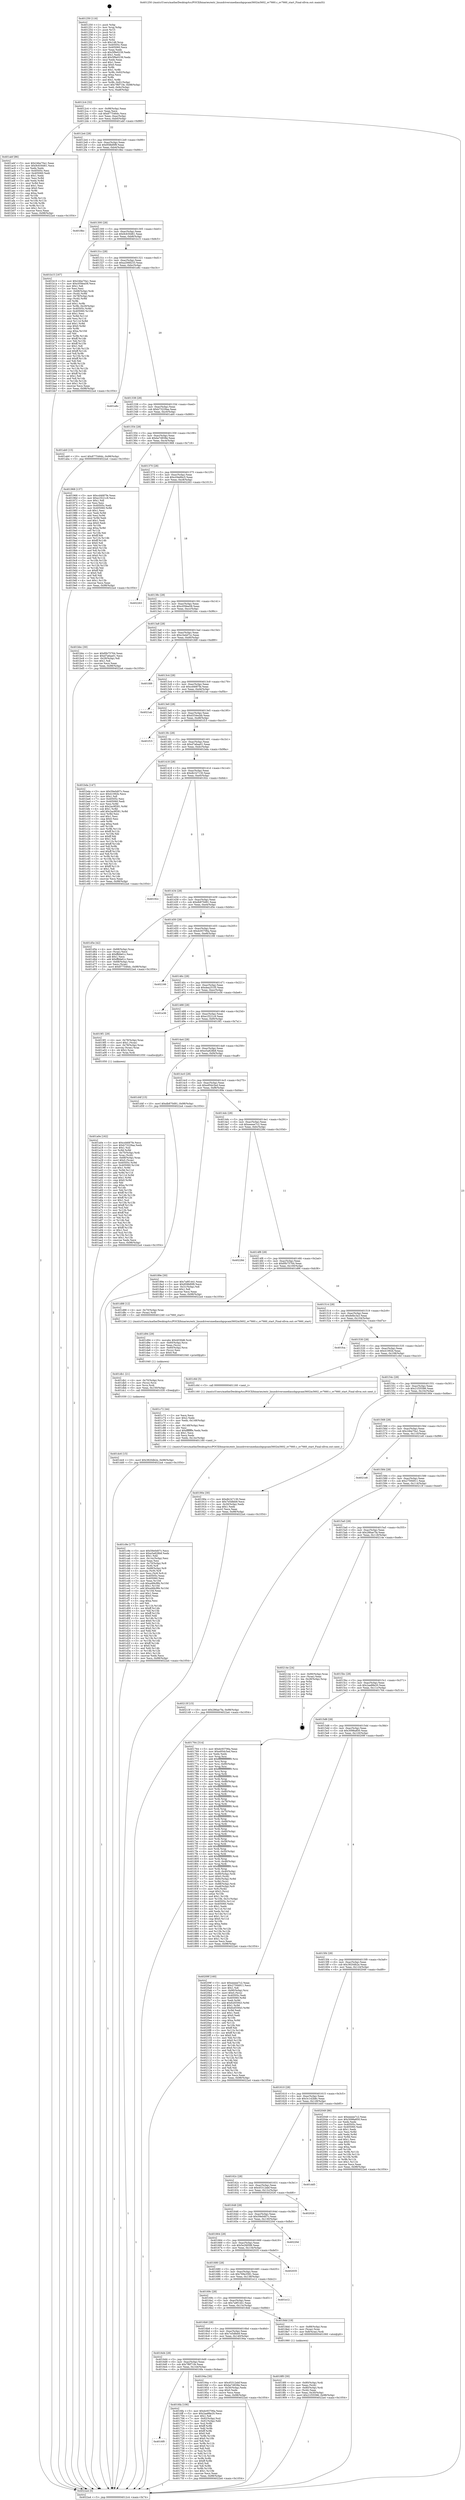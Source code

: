 digraph "0x401250" {
  label = "0x401250 (/mnt/c/Users/mathe/Desktop/tcc/POCII/binaries/extr_linuxdriversmediausbgspcam5602m5602_ov7660.c_ov7660_start_Final-ollvm.out::main(0))"
  labelloc = "t"
  node[shape=record]

  Entry [label="",width=0.3,height=0.3,shape=circle,fillcolor=black,style=filled]
  "0x4012c4" [label="{
     0x4012c4 [32]\l
     | [instrs]\l
     &nbsp;&nbsp;0x4012c4 \<+6\>: mov -0x98(%rbp),%eax\l
     &nbsp;&nbsp;0x4012ca \<+2\>: mov %eax,%ecx\l
     &nbsp;&nbsp;0x4012cc \<+6\>: sub $0x877546dc,%ecx\l
     &nbsp;&nbsp;0x4012d2 \<+6\>: mov %eax,-0xac(%rbp)\l
     &nbsp;&nbsp;0x4012d8 \<+6\>: mov %ecx,-0xb0(%rbp)\l
     &nbsp;&nbsp;0x4012de \<+6\>: je 0000000000401abf \<main+0x86f\>\l
  }"]
  "0x401abf" [label="{
     0x401abf [86]\l
     | [instrs]\l
     &nbsp;&nbsp;0x401abf \<+5\>: mov $0x24be70a1,%eax\l
     &nbsp;&nbsp;0x401ac4 \<+5\>: mov $0x9c630d61,%ecx\l
     &nbsp;&nbsp;0x401ac9 \<+2\>: xor %edx,%edx\l
     &nbsp;&nbsp;0x401acb \<+7\>: mov 0x40505c,%esi\l
     &nbsp;&nbsp;0x401ad2 \<+7\>: mov 0x405060,%edi\l
     &nbsp;&nbsp;0x401ad9 \<+3\>: sub $0x1,%edx\l
     &nbsp;&nbsp;0x401adc \<+3\>: mov %esi,%r8d\l
     &nbsp;&nbsp;0x401adf \<+3\>: add %edx,%r8d\l
     &nbsp;&nbsp;0x401ae2 \<+4\>: imul %r8d,%esi\l
     &nbsp;&nbsp;0x401ae6 \<+3\>: and $0x1,%esi\l
     &nbsp;&nbsp;0x401ae9 \<+3\>: cmp $0x0,%esi\l
     &nbsp;&nbsp;0x401aec \<+4\>: sete %r9b\l
     &nbsp;&nbsp;0x401af0 \<+3\>: cmp $0xa,%edi\l
     &nbsp;&nbsp;0x401af3 \<+4\>: setl %r10b\l
     &nbsp;&nbsp;0x401af7 \<+3\>: mov %r9b,%r11b\l
     &nbsp;&nbsp;0x401afa \<+3\>: and %r10b,%r11b\l
     &nbsp;&nbsp;0x401afd \<+3\>: xor %r10b,%r9b\l
     &nbsp;&nbsp;0x401b00 \<+3\>: or %r9b,%r11b\l
     &nbsp;&nbsp;0x401b03 \<+4\>: test $0x1,%r11b\l
     &nbsp;&nbsp;0x401b07 \<+3\>: cmovne %ecx,%eax\l
     &nbsp;&nbsp;0x401b0a \<+6\>: mov %eax,-0x98(%rbp)\l
     &nbsp;&nbsp;0x401b10 \<+5\>: jmp 00000000004022a4 \<main+0x1054\>\l
  }"]
  "0x4012e4" [label="{
     0x4012e4 [28]\l
     | [instrs]\l
     &nbsp;&nbsp;0x4012e4 \<+5\>: jmp 00000000004012e9 \<main+0x99\>\l
     &nbsp;&nbsp;0x4012e9 \<+6\>: mov -0xac(%rbp),%eax\l
     &nbsp;&nbsp;0x4012ef \<+5\>: sub $0x958bf0f9,%eax\l
     &nbsp;&nbsp;0x4012f4 \<+6\>: mov %eax,-0xb4(%rbp)\l
     &nbsp;&nbsp;0x4012fa \<+6\>: je 00000000004018bc \<main+0x66c\>\l
  }"]
  Exit [label="",width=0.3,height=0.3,shape=circle,fillcolor=black,style=filled,peripheries=2]
  "0x4018bc" [label="{
     0x4018bc\l
  }", style=dashed]
  "0x401300" [label="{
     0x401300 [28]\l
     | [instrs]\l
     &nbsp;&nbsp;0x401300 \<+5\>: jmp 0000000000401305 \<main+0xb5\>\l
     &nbsp;&nbsp;0x401305 \<+6\>: mov -0xac(%rbp),%eax\l
     &nbsp;&nbsp;0x40130b \<+5\>: sub $0x9c630d61,%eax\l
     &nbsp;&nbsp;0x401310 \<+6\>: mov %eax,-0xb8(%rbp)\l
     &nbsp;&nbsp;0x401316 \<+6\>: je 0000000000401b15 \<main+0x8c5\>\l
  }"]
  "0x401dc6" [label="{
     0x401dc6 [15]\l
     | [instrs]\l
     &nbsp;&nbsp;0x401dc6 \<+10\>: movl $0x3820db2e,-0x98(%rbp)\l
     &nbsp;&nbsp;0x401dd0 \<+5\>: jmp 00000000004022a4 \<main+0x1054\>\l
  }"]
  "0x401b15" [label="{
     0x401b15 [167]\l
     | [instrs]\l
     &nbsp;&nbsp;0x401b15 \<+5\>: mov $0x24be70a1,%eax\l
     &nbsp;&nbsp;0x401b1a \<+5\>: mov $0xc058ea58,%ecx\l
     &nbsp;&nbsp;0x401b1f \<+2\>: mov $0x1,%dl\l
     &nbsp;&nbsp;0x401b21 \<+2\>: xor %esi,%esi\l
     &nbsp;&nbsp;0x401b23 \<+4\>: mov -0x68(%rbp),%rdi\l
     &nbsp;&nbsp;0x401b27 \<+3\>: mov (%rdi),%r8d\l
     &nbsp;&nbsp;0x401b2a \<+4\>: mov -0x78(%rbp),%rdi\l
     &nbsp;&nbsp;0x401b2e \<+3\>: cmp (%rdi),%r8d\l
     &nbsp;&nbsp;0x401b31 \<+4\>: setl %r9b\l
     &nbsp;&nbsp;0x401b35 \<+4\>: and $0x1,%r9b\l
     &nbsp;&nbsp;0x401b39 \<+4\>: mov %r9b,-0x29(%rbp)\l
     &nbsp;&nbsp;0x401b3d \<+8\>: mov 0x40505c,%r8d\l
     &nbsp;&nbsp;0x401b45 \<+8\>: mov 0x405060,%r10d\l
     &nbsp;&nbsp;0x401b4d \<+3\>: sub $0x1,%esi\l
     &nbsp;&nbsp;0x401b50 \<+3\>: mov %r8d,%r11d\l
     &nbsp;&nbsp;0x401b53 \<+3\>: add %esi,%r11d\l
     &nbsp;&nbsp;0x401b56 \<+4\>: imul %r11d,%r8d\l
     &nbsp;&nbsp;0x401b5a \<+4\>: and $0x1,%r8d\l
     &nbsp;&nbsp;0x401b5e \<+4\>: cmp $0x0,%r8d\l
     &nbsp;&nbsp;0x401b62 \<+4\>: sete %r9b\l
     &nbsp;&nbsp;0x401b66 \<+4\>: cmp $0xa,%r10d\l
     &nbsp;&nbsp;0x401b6a \<+3\>: setl %bl\l
     &nbsp;&nbsp;0x401b6d \<+3\>: mov %r9b,%r14b\l
     &nbsp;&nbsp;0x401b70 \<+4\>: xor $0xff,%r14b\l
     &nbsp;&nbsp;0x401b74 \<+3\>: mov %bl,%r15b\l
     &nbsp;&nbsp;0x401b77 \<+4\>: xor $0xff,%r15b\l
     &nbsp;&nbsp;0x401b7b \<+3\>: xor $0x1,%dl\l
     &nbsp;&nbsp;0x401b7e \<+3\>: mov %r14b,%r12b\l
     &nbsp;&nbsp;0x401b81 \<+4\>: and $0xff,%r12b\l
     &nbsp;&nbsp;0x401b85 \<+3\>: and %dl,%r9b\l
     &nbsp;&nbsp;0x401b88 \<+3\>: mov %r15b,%r13b\l
     &nbsp;&nbsp;0x401b8b \<+4\>: and $0xff,%r13b\l
     &nbsp;&nbsp;0x401b8f \<+2\>: and %dl,%bl\l
     &nbsp;&nbsp;0x401b91 \<+3\>: or %r9b,%r12b\l
     &nbsp;&nbsp;0x401b94 \<+3\>: or %bl,%r13b\l
     &nbsp;&nbsp;0x401b97 \<+3\>: xor %r13b,%r12b\l
     &nbsp;&nbsp;0x401b9a \<+3\>: or %r15b,%r14b\l
     &nbsp;&nbsp;0x401b9d \<+4\>: xor $0xff,%r14b\l
     &nbsp;&nbsp;0x401ba1 \<+3\>: or $0x1,%dl\l
     &nbsp;&nbsp;0x401ba4 \<+3\>: and %dl,%r14b\l
     &nbsp;&nbsp;0x401ba7 \<+3\>: or %r14b,%r12b\l
     &nbsp;&nbsp;0x401baa \<+4\>: test $0x1,%r12b\l
     &nbsp;&nbsp;0x401bae \<+3\>: cmovne %ecx,%eax\l
     &nbsp;&nbsp;0x401bb1 \<+6\>: mov %eax,-0x98(%rbp)\l
     &nbsp;&nbsp;0x401bb7 \<+5\>: jmp 00000000004022a4 \<main+0x1054\>\l
  }"]
  "0x40131c" [label="{
     0x40131c [28]\l
     | [instrs]\l
     &nbsp;&nbsp;0x40131c \<+5\>: jmp 0000000000401321 \<main+0xd1\>\l
     &nbsp;&nbsp;0x401321 \<+6\>: mov -0xac(%rbp),%eax\l
     &nbsp;&nbsp;0x401327 \<+5\>: sub $0xa2068233,%eax\l
     &nbsp;&nbsp;0x40132c \<+6\>: mov %eax,-0xbc(%rbp)\l
     &nbsp;&nbsp;0x401332 \<+6\>: je 0000000000401e8c \<main+0xc3c\>\l
  }"]
  "0x401db1" [label="{
     0x401db1 [21]\l
     | [instrs]\l
     &nbsp;&nbsp;0x401db1 \<+4\>: mov -0x70(%rbp),%rcx\l
     &nbsp;&nbsp;0x401db5 \<+3\>: mov (%rcx),%rcx\l
     &nbsp;&nbsp;0x401db8 \<+3\>: mov %rcx,%rdi\l
     &nbsp;&nbsp;0x401dbb \<+6\>: mov %eax,-0x150(%rbp)\l
     &nbsp;&nbsp;0x401dc1 \<+5\>: call 0000000000401030 \<free@plt\>\l
     | [calls]\l
     &nbsp;&nbsp;0x401030 \{1\} (unknown)\l
  }"]
  "0x401e8c" [label="{
     0x401e8c\l
  }", style=dashed]
  "0x401338" [label="{
     0x401338 [28]\l
     | [instrs]\l
     &nbsp;&nbsp;0x401338 \<+5\>: jmp 000000000040133d \<main+0xed\>\l
     &nbsp;&nbsp;0x40133d \<+6\>: mov -0xac(%rbp),%eax\l
     &nbsp;&nbsp;0x401343 \<+5\>: sub $0xb73229aa,%eax\l
     &nbsp;&nbsp;0x401348 \<+6\>: mov %eax,-0xc0(%rbp)\l
     &nbsp;&nbsp;0x40134e \<+6\>: je 0000000000401ab0 \<main+0x860\>\l
  }"]
  "0x401d94" [label="{
     0x401d94 [29]\l
     | [instrs]\l
     &nbsp;&nbsp;0x401d94 \<+10\>: movabs $0x4030d6,%rdi\l
     &nbsp;&nbsp;0x401d9e \<+4\>: mov -0x60(%rbp),%rcx\l
     &nbsp;&nbsp;0x401da2 \<+2\>: mov %eax,(%rcx)\l
     &nbsp;&nbsp;0x401da4 \<+4\>: mov -0x60(%rbp),%rcx\l
     &nbsp;&nbsp;0x401da8 \<+2\>: mov (%rcx),%esi\l
     &nbsp;&nbsp;0x401daa \<+2\>: mov $0x0,%al\l
     &nbsp;&nbsp;0x401dac \<+5\>: call 0000000000401040 \<printf@plt\>\l
     | [calls]\l
     &nbsp;&nbsp;0x401040 \{1\} (unknown)\l
  }"]
  "0x401ab0" [label="{
     0x401ab0 [15]\l
     | [instrs]\l
     &nbsp;&nbsp;0x401ab0 \<+10\>: movl $0x877546dc,-0x98(%rbp)\l
     &nbsp;&nbsp;0x401aba \<+5\>: jmp 00000000004022a4 \<main+0x1054\>\l
  }"]
  "0x401354" [label="{
     0x401354 [28]\l
     | [instrs]\l
     &nbsp;&nbsp;0x401354 \<+5\>: jmp 0000000000401359 \<main+0x109\>\l
     &nbsp;&nbsp;0x401359 \<+6\>: mov -0xac(%rbp),%eax\l
     &nbsp;&nbsp;0x40135f \<+5\>: sub $0xbe7d938e,%eax\l
     &nbsp;&nbsp;0x401364 \<+6\>: mov %eax,-0xc4(%rbp)\l
     &nbsp;&nbsp;0x40136a \<+6\>: je 0000000000401968 \<main+0x718\>\l
  }"]
  "0x401c9e" [label="{
     0x401c9e [177]\l
     | [instrs]\l
     &nbsp;&nbsp;0x401c9e \<+5\>: mov $0x59e0d07c,%ecx\l
     &nbsp;&nbsp;0x401ca3 \<+5\>: mov $0xe5a828b8,%edx\l
     &nbsp;&nbsp;0x401ca8 \<+3\>: mov $0x1,%dil\l
     &nbsp;&nbsp;0x401cab \<+6\>: mov -0x14c(%rbp),%esi\l
     &nbsp;&nbsp;0x401cb1 \<+3\>: imul %eax,%esi\l
     &nbsp;&nbsp;0x401cb4 \<+4\>: mov -0x70(%rbp),%r8\l
     &nbsp;&nbsp;0x401cb8 \<+3\>: mov (%r8),%r8\l
     &nbsp;&nbsp;0x401cbb \<+4\>: mov -0x68(%rbp),%r9\l
     &nbsp;&nbsp;0x401cbf \<+3\>: movslq (%r9),%r9\l
     &nbsp;&nbsp;0x401cc2 \<+4\>: mov %esi,(%r8,%r9,4)\l
     &nbsp;&nbsp;0x401cc6 \<+7\>: mov 0x40505c,%eax\l
     &nbsp;&nbsp;0x401ccd \<+7\>: mov 0x405060,%esi\l
     &nbsp;&nbsp;0x401cd4 \<+3\>: mov %eax,%r10d\l
     &nbsp;&nbsp;0x401cd7 \<+7\>: sub $0xa4fdcf6b,%r10d\l
     &nbsp;&nbsp;0x401cde \<+4\>: sub $0x1,%r10d\l
     &nbsp;&nbsp;0x401ce2 \<+7\>: add $0xa4fdcf6b,%r10d\l
     &nbsp;&nbsp;0x401ce9 \<+4\>: imul %r10d,%eax\l
     &nbsp;&nbsp;0x401ced \<+3\>: and $0x1,%eax\l
     &nbsp;&nbsp;0x401cf0 \<+3\>: cmp $0x0,%eax\l
     &nbsp;&nbsp;0x401cf3 \<+4\>: sete %r11b\l
     &nbsp;&nbsp;0x401cf7 \<+3\>: cmp $0xa,%esi\l
     &nbsp;&nbsp;0x401cfa \<+3\>: setl %bl\l
     &nbsp;&nbsp;0x401cfd \<+3\>: mov %r11b,%r14b\l
     &nbsp;&nbsp;0x401d00 \<+4\>: xor $0xff,%r14b\l
     &nbsp;&nbsp;0x401d04 \<+3\>: mov %bl,%r15b\l
     &nbsp;&nbsp;0x401d07 \<+4\>: xor $0xff,%r15b\l
     &nbsp;&nbsp;0x401d0b \<+4\>: xor $0x0,%dil\l
     &nbsp;&nbsp;0x401d0f \<+3\>: mov %r14b,%r12b\l
     &nbsp;&nbsp;0x401d12 \<+4\>: and $0x0,%r12b\l
     &nbsp;&nbsp;0x401d16 \<+3\>: and %dil,%r11b\l
     &nbsp;&nbsp;0x401d19 \<+3\>: mov %r15b,%r13b\l
     &nbsp;&nbsp;0x401d1c \<+4\>: and $0x0,%r13b\l
     &nbsp;&nbsp;0x401d20 \<+3\>: and %dil,%bl\l
     &nbsp;&nbsp;0x401d23 \<+3\>: or %r11b,%r12b\l
     &nbsp;&nbsp;0x401d26 \<+3\>: or %bl,%r13b\l
     &nbsp;&nbsp;0x401d29 \<+3\>: xor %r13b,%r12b\l
     &nbsp;&nbsp;0x401d2c \<+3\>: or %r15b,%r14b\l
     &nbsp;&nbsp;0x401d2f \<+4\>: xor $0xff,%r14b\l
     &nbsp;&nbsp;0x401d33 \<+4\>: or $0x0,%dil\l
     &nbsp;&nbsp;0x401d37 \<+3\>: and %dil,%r14b\l
     &nbsp;&nbsp;0x401d3a \<+3\>: or %r14b,%r12b\l
     &nbsp;&nbsp;0x401d3d \<+4\>: test $0x1,%r12b\l
     &nbsp;&nbsp;0x401d41 \<+3\>: cmovne %edx,%ecx\l
     &nbsp;&nbsp;0x401d44 \<+6\>: mov %ecx,-0x98(%rbp)\l
     &nbsp;&nbsp;0x401d4a \<+5\>: jmp 00000000004022a4 \<main+0x1054\>\l
  }"]
  "0x401968" [label="{
     0x401968 [137]\l
     | [instrs]\l
     &nbsp;&nbsp;0x401968 \<+5\>: mov $0xcd4687fe,%eax\l
     &nbsp;&nbsp;0x40196d \<+5\>: mov $0xe1f221c9,%ecx\l
     &nbsp;&nbsp;0x401972 \<+2\>: mov $0x1,%dl\l
     &nbsp;&nbsp;0x401974 \<+2\>: xor %esi,%esi\l
     &nbsp;&nbsp;0x401976 \<+7\>: mov 0x40505c,%edi\l
     &nbsp;&nbsp;0x40197d \<+8\>: mov 0x405060,%r8d\l
     &nbsp;&nbsp;0x401985 \<+3\>: sub $0x1,%esi\l
     &nbsp;&nbsp;0x401988 \<+3\>: mov %edi,%r9d\l
     &nbsp;&nbsp;0x40198b \<+3\>: add %esi,%r9d\l
     &nbsp;&nbsp;0x40198e \<+4\>: imul %r9d,%edi\l
     &nbsp;&nbsp;0x401992 \<+3\>: and $0x1,%edi\l
     &nbsp;&nbsp;0x401995 \<+3\>: cmp $0x0,%edi\l
     &nbsp;&nbsp;0x401998 \<+4\>: sete %r10b\l
     &nbsp;&nbsp;0x40199c \<+4\>: cmp $0xa,%r8d\l
     &nbsp;&nbsp;0x4019a0 \<+4\>: setl %r11b\l
     &nbsp;&nbsp;0x4019a4 \<+3\>: mov %r10b,%bl\l
     &nbsp;&nbsp;0x4019a7 \<+3\>: xor $0xff,%bl\l
     &nbsp;&nbsp;0x4019aa \<+3\>: mov %r11b,%r14b\l
     &nbsp;&nbsp;0x4019ad \<+4\>: xor $0xff,%r14b\l
     &nbsp;&nbsp;0x4019b1 \<+3\>: xor $0x0,%dl\l
     &nbsp;&nbsp;0x4019b4 \<+3\>: mov %bl,%r15b\l
     &nbsp;&nbsp;0x4019b7 \<+4\>: and $0x0,%r15b\l
     &nbsp;&nbsp;0x4019bb \<+3\>: and %dl,%r10b\l
     &nbsp;&nbsp;0x4019be \<+3\>: mov %r14b,%r12b\l
     &nbsp;&nbsp;0x4019c1 \<+4\>: and $0x0,%r12b\l
     &nbsp;&nbsp;0x4019c5 \<+3\>: and %dl,%r11b\l
     &nbsp;&nbsp;0x4019c8 \<+3\>: or %r10b,%r15b\l
     &nbsp;&nbsp;0x4019cb \<+3\>: or %r11b,%r12b\l
     &nbsp;&nbsp;0x4019ce \<+3\>: xor %r12b,%r15b\l
     &nbsp;&nbsp;0x4019d1 \<+3\>: or %r14b,%bl\l
     &nbsp;&nbsp;0x4019d4 \<+3\>: xor $0xff,%bl\l
     &nbsp;&nbsp;0x4019d7 \<+3\>: or $0x0,%dl\l
     &nbsp;&nbsp;0x4019da \<+2\>: and %dl,%bl\l
     &nbsp;&nbsp;0x4019dc \<+3\>: or %bl,%r15b\l
     &nbsp;&nbsp;0x4019df \<+4\>: test $0x1,%r15b\l
     &nbsp;&nbsp;0x4019e3 \<+3\>: cmovne %ecx,%eax\l
     &nbsp;&nbsp;0x4019e6 \<+6\>: mov %eax,-0x98(%rbp)\l
     &nbsp;&nbsp;0x4019ec \<+5\>: jmp 00000000004022a4 \<main+0x1054\>\l
  }"]
  "0x401370" [label="{
     0x401370 [28]\l
     | [instrs]\l
     &nbsp;&nbsp;0x401370 \<+5\>: jmp 0000000000401375 \<main+0x125\>\l
     &nbsp;&nbsp;0x401375 \<+6\>: mov -0xac(%rbp),%eax\l
     &nbsp;&nbsp;0x40137b \<+5\>: sub $0xc04e6bc5,%eax\l
     &nbsp;&nbsp;0x401380 \<+6\>: mov %eax,-0xc8(%rbp)\l
     &nbsp;&nbsp;0x401386 \<+6\>: je 0000000000402263 \<main+0x1013\>\l
  }"]
  "0x401c72" [label="{
     0x401c72 [44]\l
     | [instrs]\l
     &nbsp;&nbsp;0x401c72 \<+2\>: xor %ecx,%ecx\l
     &nbsp;&nbsp;0x401c74 \<+5\>: mov $0x2,%edx\l
     &nbsp;&nbsp;0x401c79 \<+6\>: mov %edx,-0x148(%rbp)\l
     &nbsp;&nbsp;0x401c7f \<+1\>: cltd\l
     &nbsp;&nbsp;0x401c80 \<+6\>: mov -0x148(%rbp),%esi\l
     &nbsp;&nbsp;0x401c86 \<+2\>: idiv %esi\l
     &nbsp;&nbsp;0x401c88 \<+6\>: imul $0xfffffffe,%edx,%edx\l
     &nbsp;&nbsp;0x401c8e \<+3\>: sub $0x1,%ecx\l
     &nbsp;&nbsp;0x401c91 \<+2\>: sub %ecx,%edx\l
     &nbsp;&nbsp;0x401c93 \<+6\>: mov %edx,-0x14c(%rbp)\l
     &nbsp;&nbsp;0x401c99 \<+5\>: call 0000000000401160 \<next_i\>\l
     | [calls]\l
     &nbsp;&nbsp;0x401160 \{1\} (/mnt/c/Users/mathe/Desktop/tcc/POCII/binaries/extr_linuxdriversmediausbgspcam5602m5602_ov7660.c_ov7660_start_Final-ollvm.out::next_i)\l
  }"]
  "0x402263" [label="{
     0x402263\l
  }", style=dashed]
  "0x40138c" [label="{
     0x40138c [28]\l
     | [instrs]\l
     &nbsp;&nbsp;0x40138c \<+5\>: jmp 0000000000401391 \<main+0x141\>\l
     &nbsp;&nbsp;0x401391 \<+6\>: mov -0xac(%rbp),%eax\l
     &nbsp;&nbsp;0x401397 \<+5\>: sub $0xc058ea58,%eax\l
     &nbsp;&nbsp;0x40139c \<+6\>: mov %eax,-0xcc(%rbp)\l
     &nbsp;&nbsp;0x4013a2 \<+6\>: je 0000000000401bbc \<main+0x96c\>\l
  }"]
  "0x401a0e" [label="{
     0x401a0e [162]\l
     | [instrs]\l
     &nbsp;&nbsp;0x401a0e \<+5\>: mov $0xcd4687fe,%ecx\l
     &nbsp;&nbsp;0x401a13 \<+5\>: mov $0xb73229aa,%edx\l
     &nbsp;&nbsp;0x401a18 \<+3\>: mov $0x1,%sil\l
     &nbsp;&nbsp;0x401a1b \<+3\>: xor %r8d,%r8d\l
     &nbsp;&nbsp;0x401a1e \<+4\>: mov -0x70(%rbp),%rdi\l
     &nbsp;&nbsp;0x401a22 \<+3\>: mov %rax,(%rdi)\l
     &nbsp;&nbsp;0x401a25 \<+4\>: mov -0x68(%rbp),%rax\l
     &nbsp;&nbsp;0x401a29 \<+6\>: movl $0x0,(%rax)\l
     &nbsp;&nbsp;0x401a2f \<+8\>: mov 0x40505c,%r9d\l
     &nbsp;&nbsp;0x401a37 \<+8\>: mov 0x405060,%r10d\l
     &nbsp;&nbsp;0x401a3f \<+4\>: sub $0x1,%r8d\l
     &nbsp;&nbsp;0x401a43 \<+3\>: mov %r9d,%r11d\l
     &nbsp;&nbsp;0x401a46 \<+3\>: add %r8d,%r11d\l
     &nbsp;&nbsp;0x401a49 \<+4\>: imul %r11d,%r9d\l
     &nbsp;&nbsp;0x401a4d \<+4\>: and $0x1,%r9d\l
     &nbsp;&nbsp;0x401a51 \<+4\>: cmp $0x0,%r9d\l
     &nbsp;&nbsp;0x401a55 \<+3\>: sete %bl\l
     &nbsp;&nbsp;0x401a58 \<+4\>: cmp $0xa,%r10d\l
     &nbsp;&nbsp;0x401a5c \<+4\>: setl %r14b\l
     &nbsp;&nbsp;0x401a60 \<+3\>: mov %bl,%r15b\l
     &nbsp;&nbsp;0x401a63 \<+4\>: xor $0xff,%r15b\l
     &nbsp;&nbsp;0x401a67 \<+3\>: mov %r14b,%r12b\l
     &nbsp;&nbsp;0x401a6a \<+4\>: xor $0xff,%r12b\l
     &nbsp;&nbsp;0x401a6e \<+4\>: xor $0x1,%sil\l
     &nbsp;&nbsp;0x401a72 \<+3\>: mov %r15b,%r13b\l
     &nbsp;&nbsp;0x401a75 \<+4\>: and $0xff,%r13b\l
     &nbsp;&nbsp;0x401a79 \<+3\>: and %sil,%bl\l
     &nbsp;&nbsp;0x401a7c \<+3\>: mov %r12b,%al\l
     &nbsp;&nbsp;0x401a7f \<+2\>: and $0xff,%al\l
     &nbsp;&nbsp;0x401a81 \<+3\>: and %sil,%r14b\l
     &nbsp;&nbsp;0x401a84 \<+3\>: or %bl,%r13b\l
     &nbsp;&nbsp;0x401a87 \<+3\>: or %r14b,%al\l
     &nbsp;&nbsp;0x401a8a \<+3\>: xor %al,%r13b\l
     &nbsp;&nbsp;0x401a8d \<+3\>: or %r12b,%r15b\l
     &nbsp;&nbsp;0x401a90 \<+4\>: xor $0xff,%r15b\l
     &nbsp;&nbsp;0x401a94 \<+4\>: or $0x1,%sil\l
     &nbsp;&nbsp;0x401a98 \<+3\>: and %sil,%r15b\l
     &nbsp;&nbsp;0x401a9b \<+3\>: or %r15b,%r13b\l
     &nbsp;&nbsp;0x401a9e \<+4\>: test $0x1,%r13b\l
     &nbsp;&nbsp;0x401aa2 \<+3\>: cmovne %edx,%ecx\l
     &nbsp;&nbsp;0x401aa5 \<+6\>: mov %ecx,-0x98(%rbp)\l
     &nbsp;&nbsp;0x401aab \<+5\>: jmp 00000000004022a4 \<main+0x1054\>\l
  }"]
  "0x401bbc" [label="{
     0x401bbc [30]\l
     | [instrs]\l
     &nbsp;&nbsp;0x401bbc \<+5\>: mov $0xf0b75764,%eax\l
     &nbsp;&nbsp;0x401bc1 \<+5\>: mov $0xd7a6aa01,%ecx\l
     &nbsp;&nbsp;0x401bc6 \<+3\>: mov -0x29(%rbp),%dl\l
     &nbsp;&nbsp;0x401bc9 \<+3\>: test $0x1,%dl\l
     &nbsp;&nbsp;0x401bcc \<+3\>: cmovne %ecx,%eax\l
     &nbsp;&nbsp;0x401bcf \<+6\>: mov %eax,-0x98(%rbp)\l
     &nbsp;&nbsp;0x401bd5 \<+5\>: jmp 00000000004022a4 \<main+0x1054\>\l
  }"]
  "0x4013a8" [label="{
     0x4013a8 [28]\l
     | [instrs]\l
     &nbsp;&nbsp;0x4013a8 \<+5\>: jmp 00000000004013ad \<main+0x15d\>\l
     &nbsp;&nbsp;0x4013ad \<+6\>: mov -0xac(%rbp),%eax\l
     &nbsp;&nbsp;0x4013b3 \<+5\>: sub $0xc3a4d7cc,%eax\l
     &nbsp;&nbsp;0x4013b8 \<+6\>: mov %eax,-0xd0(%rbp)\l
     &nbsp;&nbsp;0x4013be \<+6\>: je 0000000000401fd9 \<main+0xd89\>\l
  }"]
  "0x4018f0" [label="{
     0x4018f0 [30]\l
     | [instrs]\l
     &nbsp;&nbsp;0x4018f0 \<+4\>: mov -0x80(%rbp),%rdi\l
     &nbsp;&nbsp;0x4018f4 \<+2\>: mov %eax,(%rdi)\l
     &nbsp;&nbsp;0x4018f6 \<+4\>: mov -0x80(%rbp),%rdi\l
     &nbsp;&nbsp;0x4018fa \<+2\>: mov (%rdi),%eax\l
     &nbsp;&nbsp;0x4018fc \<+3\>: mov %eax,-0x30(%rbp)\l
     &nbsp;&nbsp;0x4018ff \<+10\>: movl $0x21f35586,-0x98(%rbp)\l
     &nbsp;&nbsp;0x401909 \<+5\>: jmp 00000000004022a4 \<main+0x1054\>\l
  }"]
  "0x401fd9" [label="{
     0x401fd9\l
  }", style=dashed]
  "0x4013c4" [label="{
     0x4013c4 [28]\l
     | [instrs]\l
     &nbsp;&nbsp;0x4013c4 \<+5\>: jmp 00000000004013c9 \<main+0x179\>\l
     &nbsp;&nbsp;0x4013c9 \<+6\>: mov -0xac(%rbp),%eax\l
     &nbsp;&nbsp;0x4013cf \<+5\>: sub $0xcd4687fe,%eax\l
     &nbsp;&nbsp;0x4013d4 \<+6\>: mov %eax,-0xd4(%rbp)\l
     &nbsp;&nbsp;0x4013da \<+6\>: je 00000000004021ab \<main+0xf5b\>\l
  }"]
  "0x401250" [label="{
     0x401250 [116]\l
     | [instrs]\l
     &nbsp;&nbsp;0x401250 \<+1\>: push %rbp\l
     &nbsp;&nbsp;0x401251 \<+3\>: mov %rsp,%rbp\l
     &nbsp;&nbsp;0x401254 \<+2\>: push %r15\l
     &nbsp;&nbsp;0x401256 \<+2\>: push %r14\l
     &nbsp;&nbsp;0x401258 \<+2\>: push %r13\l
     &nbsp;&nbsp;0x40125a \<+2\>: push %r12\l
     &nbsp;&nbsp;0x40125c \<+1\>: push %rbx\l
     &nbsp;&nbsp;0x40125d \<+7\>: sub $0x148,%rsp\l
     &nbsp;&nbsp;0x401264 \<+7\>: mov 0x40505c,%eax\l
     &nbsp;&nbsp;0x40126b \<+7\>: mov 0x405060,%ecx\l
     &nbsp;&nbsp;0x401272 \<+2\>: mov %eax,%edx\l
     &nbsp;&nbsp;0x401274 \<+6\>: sub $0x5f9e0239,%edx\l
     &nbsp;&nbsp;0x40127a \<+3\>: sub $0x1,%edx\l
     &nbsp;&nbsp;0x40127d \<+6\>: add $0x5f9e0239,%edx\l
     &nbsp;&nbsp;0x401283 \<+3\>: imul %edx,%eax\l
     &nbsp;&nbsp;0x401286 \<+3\>: and $0x1,%eax\l
     &nbsp;&nbsp;0x401289 \<+3\>: cmp $0x0,%eax\l
     &nbsp;&nbsp;0x40128c \<+4\>: sete %r8b\l
     &nbsp;&nbsp;0x401290 \<+4\>: and $0x1,%r8b\l
     &nbsp;&nbsp;0x401294 \<+7\>: mov %r8b,-0x92(%rbp)\l
     &nbsp;&nbsp;0x40129b \<+3\>: cmp $0xa,%ecx\l
     &nbsp;&nbsp;0x40129e \<+4\>: setl %r8b\l
     &nbsp;&nbsp;0x4012a2 \<+4\>: and $0x1,%r8b\l
     &nbsp;&nbsp;0x4012a6 \<+7\>: mov %r8b,-0x91(%rbp)\l
     &nbsp;&nbsp;0x4012ad \<+10\>: movl $0x7f6f71fe,-0x98(%rbp)\l
     &nbsp;&nbsp;0x4012b7 \<+6\>: mov %edi,-0x9c(%rbp)\l
     &nbsp;&nbsp;0x4012bd \<+7\>: mov %rsi,-0xa8(%rbp)\l
  }"]
  "0x4021ab" [label="{
     0x4021ab\l
  }", style=dashed]
  "0x4013e0" [label="{
     0x4013e0 [28]\l
     | [instrs]\l
     &nbsp;&nbsp;0x4013e0 \<+5\>: jmp 00000000004013e5 \<main+0x195\>\l
     &nbsp;&nbsp;0x4013e5 \<+6\>: mov -0xac(%rbp),%eax\l
     &nbsp;&nbsp;0x4013eb \<+5\>: sub $0xd334ecbb,%eax\l
     &nbsp;&nbsp;0x4013f0 \<+6\>: mov %eax,-0xd8(%rbp)\l
     &nbsp;&nbsp;0x4013f6 \<+6\>: je 0000000000401f15 \<main+0xcc5\>\l
  }"]
  "0x4022a4" [label="{
     0x4022a4 [5]\l
     | [instrs]\l
     &nbsp;&nbsp;0x4022a4 \<+5\>: jmp 00000000004012c4 \<main+0x74\>\l
  }"]
  "0x401f15" [label="{
     0x401f15\l
  }", style=dashed]
  "0x4013fc" [label="{
     0x4013fc [28]\l
     | [instrs]\l
     &nbsp;&nbsp;0x4013fc \<+5\>: jmp 0000000000401401 \<main+0x1b1\>\l
     &nbsp;&nbsp;0x401401 \<+6\>: mov -0xac(%rbp),%eax\l
     &nbsp;&nbsp;0x401407 \<+5\>: sub $0xd7a6aa01,%eax\l
     &nbsp;&nbsp;0x40140c \<+6\>: mov %eax,-0xdc(%rbp)\l
     &nbsp;&nbsp;0x401412 \<+6\>: je 0000000000401bda \<main+0x98a\>\l
  }"]
  "0x4016f0" [label="{
     0x4016f0\l
  }", style=dashed]
  "0x401bda" [label="{
     0x401bda [147]\l
     | [instrs]\l
     &nbsp;&nbsp;0x401bda \<+5\>: mov $0x59e0d07c,%eax\l
     &nbsp;&nbsp;0x401bdf \<+5\>: mov $0x41092b,%ecx\l
     &nbsp;&nbsp;0x401be4 \<+2\>: mov $0x1,%dl\l
     &nbsp;&nbsp;0x401be6 \<+7\>: mov 0x40505c,%esi\l
     &nbsp;&nbsp;0x401bed \<+7\>: mov 0x405060,%edi\l
     &nbsp;&nbsp;0x401bf4 \<+3\>: mov %esi,%r8d\l
     &nbsp;&nbsp;0x401bf7 \<+7\>: sub $0x2ac9f281,%r8d\l
     &nbsp;&nbsp;0x401bfe \<+4\>: sub $0x1,%r8d\l
     &nbsp;&nbsp;0x401c02 \<+7\>: add $0x2ac9f281,%r8d\l
     &nbsp;&nbsp;0x401c09 \<+4\>: imul %r8d,%esi\l
     &nbsp;&nbsp;0x401c0d \<+3\>: and $0x1,%esi\l
     &nbsp;&nbsp;0x401c10 \<+3\>: cmp $0x0,%esi\l
     &nbsp;&nbsp;0x401c13 \<+4\>: sete %r9b\l
     &nbsp;&nbsp;0x401c17 \<+3\>: cmp $0xa,%edi\l
     &nbsp;&nbsp;0x401c1a \<+4\>: setl %r10b\l
     &nbsp;&nbsp;0x401c1e \<+3\>: mov %r9b,%r11b\l
     &nbsp;&nbsp;0x401c21 \<+4\>: xor $0xff,%r11b\l
     &nbsp;&nbsp;0x401c25 \<+3\>: mov %r10b,%bl\l
     &nbsp;&nbsp;0x401c28 \<+3\>: xor $0xff,%bl\l
     &nbsp;&nbsp;0x401c2b \<+3\>: xor $0x1,%dl\l
     &nbsp;&nbsp;0x401c2e \<+3\>: mov %r11b,%r14b\l
     &nbsp;&nbsp;0x401c31 \<+4\>: and $0xff,%r14b\l
     &nbsp;&nbsp;0x401c35 \<+3\>: and %dl,%r9b\l
     &nbsp;&nbsp;0x401c38 \<+3\>: mov %bl,%r15b\l
     &nbsp;&nbsp;0x401c3b \<+4\>: and $0xff,%r15b\l
     &nbsp;&nbsp;0x401c3f \<+3\>: and %dl,%r10b\l
     &nbsp;&nbsp;0x401c42 \<+3\>: or %r9b,%r14b\l
     &nbsp;&nbsp;0x401c45 \<+3\>: or %r10b,%r15b\l
     &nbsp;&nbsp;0x401c48 \<+3\>: xor %r15b,%r14b\l
     &nbsp;&nbsp;0x401c4b \<+3\>: or %bl,%r11b\l
     &nbsp;&nbsp;0x401c4e \<+4\>: xor $0xff,%r11b\l
     &nbsp;&nbsp;0x401c52 \<+3\>: or $0x1,%dl\l
     &nbsp;&nbsp;0x401c55 \<+3\>: and %dl,%r11b\l
     &nbsp;&nbsp;0x401c58 \<+3\>: or %r11b,%r14b\l
     &nbsp;&nbsp;0x401c5b \<+4\>: test $0x1,%r14b\l
     &nbsp;&nbsp;0x401c5f \<+3\>: cmovne %ecx,%eax\l
     &nbsp;&nbsp;0x401c62 \<+6\>: mov %eax,-0x98(%rbp)\l
     &nbsp;&nbsp;0x401c68 \<+5\>: jmp 00000000004022a4 \<main+0x1054\>\l
  }"]
  "0x401418" [label="{
     0x401418 [28]\l
     | [instrs]\l
     &nbsp;&nbsp;0x401418 \<+5\>: jmp 000000000040141d \<main+0x1cd\>\l
     &nbsp;&nbsp;0x40141d \<+6\>: mov -0xac(%rbp),%eax\l
     &nbsp;&nbsp;0x401423 \<+5\>: sub $0xdb1b7130,%eax\l
     &nbsp;&nbsp;0x401428 \<+6\>: mov %eax,-0xe0(%rbp)\l
     &nbsp;&nbsp;0x40142e \<+6\>: je 000000000040192c \<main+0x6dc\>\l
  }"]
  "0x4016fa" [label="{
     0x4016fa [106]\l
     | [instrs]\l
     &nbsp;&nbsp;0x4016fa \<+5\>: mov $0xdc93706a,%eax\l
     &nbsp;&nbsp;0x4016ff \<+5\>: mov $0x2aa88e20,%ecx\l
     &nbsp;&nbsp;0x401704 \<+2\>: mov $0x1,%dl\l
     &nbsp;&nbsp;0x401706 \<+7\>: mov -0x92(%rbp),%sil\l
     &nbsp;&nbsp;0x40170d \<+7\>: mov -0x91(%rbp),%dil\l
     &nbsp;&nbsp;0x401714 \<+3\>: mov %sil,%r8b\l
     &nbsp;&nbsp;0x401717 \<+4\>: xor $0xff,%r8b\l
     &nbsp;&nbsp;0x40171b \<+3\>: mov %dil,%r9b\l
     &nbsp;&nbsp;0x40171e \<+4\>: xor $0xff,%r9b\l
     &nbsp;&nbsp;0x401722 \<+3\>: xor $0x0,%dl\l
     &nbsp;&nbsp;0x401725 \<+3\>: mov %r8b,%r10b\l
     &nbsp;&nbsp;0x401728 \<+4\>: and $0x0,%r10b\l
     &nbsp;&nbsp;0x40172c \<+3\>: and %dl,%sil\l
     &nbsp;&nbsp;0x40172f \<+3\>: mov %r9b,%r11b\l
     &nbsp;&nbsp;0x401732 \<+4\>: and $0x0,%r11b\l
     &nbsp;&nbsp;0x401736 \<+3\>: and %dl,%dil\l
     &nbsp;&nbsp;0x401739 \<+3\>: or %sil,%r10b\l
     &nbsp;&nbsp;0x40173c \<+3\>: or %dil,%r11b\l
     &nbsp;&nbsp;0x40173f \<+3\>: xor %r11b,%r10b\l
     &nbsp;&nbsp;0x401742 \<+3\>: or %r9b,%r8b\l
     &nbsp;&nbsp;0x401745 \<+4\>: xor $0xff,%r8b\l
     &nbsp;&nbsp;0x401749 \<+3\>: or $0x0,%dl\l
     &nbsp;&nbsp;0x40174c \<+3\>: and %dl,%r8b\l
     &nbsp;&nbsp;0x40174f \<+3\>: or %r8b,%r10b\l
     &nbsp;&nbsp;0x401752 \<+4\>: test $0x1,%r10b\l
     &nbsp;&nbsp;0x401756 \<+3\>: cmovne %ecx,%eax\l
     &nbsp;&nbsp;0x401759 \<+6\>: mov %eax,-0x98(%rbp)\l
     &nbsp;&nbsp;0x40175f \<+5\>: jmp 00000000004022a4 \<main+0x1054\>\l
  }"]
  "0x40192c" [label="{
     0x40192c\l
  }", style=dashed]
  "0x401434" [label="{
     0x401434 [28]\l
     | [instrs]\l
     &nbsp;&nbsp;0x401434 \<+5\>: jmp 0000000000401439 \<main+0x1e9\>\l
     &nbsp;&nbsp;0x401439 \<+6\>: mov -0xac(%rbp),%eax\l
     &nbsp;&nbsp;0x40143f \<+5\>: sub $0xdb870d91,%eax\l
     &nbsp;&nbsp;0x401444 \<+6\>: mov %eax,-0xe4(%rbp)\l
     &nbsp;&nbsp;0x40144a \<+6\>: je 0000000000401d5e \<main+0xb0e\>\l
  }"]
  "0x4016d4" [label="{
     0x4016d4 [28]\l
     | [instrs]\l
     &nbsp;&nbsp;0x4016d4 \<+5\>: jmp 00000000004016d9 \<main+0x489\>\l
     &nbsp;&nbsp;0x4016d9 \<+6\>: mov -0xac(%rbp),%eax\l
     &nbsp;&nbsp;0x4016df \<+5\>: sub $0x7f6f71fe,%eax\l
     &nbsp;&nbsp;0x4016e4 \<+6\>: mov %eax,-0x144(%rbp)\l
     &nbsp;&nbsp;0x4016ea \<+6\>: je 00000000004016fa \<main+0x4aa\>\l
  }"]
  "0x401d5e" [label="{
     0x401d5e [42]\l
     | [instrs]\l
     &nbsp;&nbsp;0x401d5e \<+4\>: mov -0x68(%rbp),%rax\l
     &nbsp;&nbsp;0x401d62 \<+2\>: mov (%rax),%ecx\l
     &nbsp;&nbsp;0x401d64 \<+6\>: sub $0xffbfa61c,%ecx\l
     &nbsp;&nbsp;0x401d6a \<+3\>: add $0x1,%ecx\l
     &nbsp;&nbsp;0x401d6d \<+6\>: add $0xffbfa61c,%ecx\l
     &nbsp;&nbsp;0x401d73 \<+4\>: mov -0x68(%rbp),%rax\l
     &nbsp;&nbsp;0x401d77 \<+2\>: mov %ecx,(%rax)\l
     &nbsp;&nbsp;0x401d79 \<+10\>: movl $0x877546dc,-0x98(%rbp)\l
     &nbsp;&nbsp;0x401d83 \<+5\>: jmp 00000000004022a4 \<main+0x1054\>\l
  }"]
  "0x401450" [label="{
     0x401450 [28]\l
     | [instrs]\l
     &nbsp;&nbsp;0x401450 \<+5\>: jmp 0000000000401455 \<main+0x205\>\l
     &nbsp;&nbsp;0x401455 \<+6\>: mov -0xac(%rbp),%eax\l
     &nbsp;&nbsp;0x40145b \<+5\>: sub $0xdc93706a,%eax\l
     &nbsp;&nbsp;0x401460 \<+6\>: mov %eax,-0xe8(%rbp)\l
     &nbsp;&nbsp;0x401466 \<+6\>: je 0000000000402166 \<main+0xf16\>\l
  }"]
  "0x40194a" [label="{
     0x40194a [30]\l
     | [instrs]\l
     &nbsp;&nbsp;0x40194a \<+5\>: mov $0x45312ebf,%eax\l
     &nbsp;&nbsp;0x40194f \<+5\>: mov $0xbe7d938e,%ecx\l
     &nbsp;&nbsp;0x401954 \<+3\>: mov -0x30(%rbp),%edx\l
     &nbsp;&nbsp;0x401957 \<+3\>: cmp $0x0,%edx\l
     &nbsp;&nbsp;0x40195a \<+3\>: cmove %ecx,%eax\l
     &nbsp;&nbsp;0x40195d \<+6\>: mov %eax,-0x98(%rbp)\l
     &nbsp;&nbsp;0x401963 \<+5\>: jmp 00000000004022a4 \<main+0x1054\>\l
  }"]
  "0x402166" [label="{
     0x402166\l
  }", style=dashed]
  "0x40146c" [label="{
     0x40146c [28]\l
     | [instrs]\l
     &nbsp;&nbsp;0x40146c \<+5\>: jmp 0000000000401471 \<main+0x221\>\l
     &nbsp;&nbsp;0x401471 \<+6\>: mov -0xac(%rbp),%eax\l
     &nbsp;&nbsp;0x401477 \<+5\>: sub $0xdea251f5,%eax\l
     &nbsp;&nbsp;0x40147c \<+6\>: mov %eax,-0xec(%rbp)\l
     &nbsp;&nbsp;0x401482 \<+6\>: je 0000000000401e36 \<main+0xbe6\>\l
  }"]
  "0x4016b8" [label="{
     0x4016b8 [28]\l
     | [instrs]\l
     &nbsp;&nbsp;0x4016b8 \<+5\>: jmp 00000000004016bd \<main+0x46d\>\l
     &nbsp;&nbsp;0x4016bd \<+6\>: mov -0xac(%rbp),%eax\l
     &nbsp;&nbsp;0x4016c3 \<+5\>: sub $0x7e5dfeb9,%eax\l
     &nbsp;&nbsp;0x4016c8 \<+6\>: mov %eax,-0x140(%rbp)\l
     &nbsp;&nbsp;0x4016ce \<+6\>: je 000000000040194a \<main+0x6fa\>\l
  }"]
  "0x401e36" [label="{
     0x401e36\l
  }", style=dashed]
  "0x401488" [label="{
     0x401488 [28]\l
     | [instrs]\l
     &nbsp;&nbsp;0x401488 \<+5\>: jmp 000000000040148d \<main+0x23d\>\l
     &nbsp;&nbsp;0x40148d \<+6\>: mov -0xac(%rbp),%eax\l
     &nbsp;&nbsp;0x401493 \<+5\>: sub $0xe1f221c9,%eax\l
     &nbsp;&nbsp;0x401498 \<+6\>: mov %eax,-0xf0(%rbp)\l
     &nbsp;&nbsp;0x40149e \<+6\>: je 00000000004019f1 \<main+0x7a1\>\l
  }"]
  "0x4018dd" [label="{
     0x4018dd [19]\l
     | [instrs]\l
     &nbsp;&nbsp;0x4018dd \<+7\>: mov -0x88(%rbp),%rax\l
     &nbsp;&nbsp;0x4018e4 \<+3\>: mov (%rax),%rax\l
     &nbsp;&nbsp;0x4018e7 \<+4\>: mov 0x8(%rax),%rdi\l
     &nbsp;&nbsp;0x4018eb \<+5\>: call 0000000000401060 \<atoi@plt\>\l
     | [calls]\l
     &nbsp;&nbsp;0x401060 \{1\} (unknown)\l
  }"]
  "0x4019f1" [label="{
     0x4019f1 [29]\l
     | [instrs]\l
     &nbsp;&nbsp;0x4019f1 \<+4\>: mov -0x78(%rbp),%rax\l
     &nbsp;&nbsp;0x4019f5 \<+6\>: movl $0x1,(%rax)\l
     &nbsp;&nbsp;0x4019fb \<+4\>: mov -0x78(%rbp),%rax\l
     &nbsp;&nbsp;0x4019ff \<+3\>: movslq (%rax),%rax\l
     &nbsp;&nbsp;0x401a02 \<+4\>: shl $0x2,%rax\l
     &nbsp;&nbsp;0x401a06 \<+3\>: mov %rax,%rdi\l
     &nbsp;&nbsp;0x401a09 \<+5\>: call 0000000000401050 \<malloc@plt\>\l
     | [calls]\l
     &nbsp;&nbsp;0x401050 \{1\} (unknown)\l
  }"]
  "0x4014a4" [label="{
     0x4014a4 [28]\l
     | [instrs]\l
     &nbsp;&nbsp;0x4014a4 \<+5\>: jmp 00000000004014a9 \<main+0x259\>\l
     &nbsp;&nbsp;0x4014a9 \<+6\>: mov -0xac(%rbp),%eax\l
     &nbsp;&nbsp;0x4014af \<+5\>: sub $0xe5a828b8,%eax\l
     &nbsp;&nbsp;0x4014b4 \<+6\>: mov %eax,-0xf4(%rbp)\l
     &nbsp;&nbsp;0x4014ba \<+6\>: je 0000000000401d4f \<main+0xaff\>\l
  }"]
  "0x40169c" [label="{
     0x40169c [28]\l
     | [instrs]\l
     &nbsp;&nbsp;0x40169c \<+5\>: jmp 00000000004016a1 \<main+0x451\>\l
     &nbsp;&nbsp;0x4016a1 \<+6\>: mov -0xac(%rbp),%eax\l
     &nbsp;&nbsp;0x4016a7 \<+5\>: sub $0x7a9f1441,%eax\l
     &nbsp;&nbsp;0x4016ac \<+6\>: mov %eax,-0x13c(%rbp)\l
     &nbsp;&nbsp;0x4016b2 \<+6\>: je 00000000004018dd \<main+0x68d\>\l
  }"]
  "0x401d4f" [label="{
     0x401d4f [15]\l
     | [instrs]\l
     &nbsp;&nbsp;0x401d4f \<+10\>: movl $0xdb870d91,-0x98(%rbp)\l
     &nbsp;&nbsp;0x401d59 \<+5\>: jmp 00000000004022a4 \<main+0x1054\>\l
  }"]
  "0x4014c0" [label="{
     0x4014c0 [28]\l
     | [instrs]\l
     &nbsp;&nbsp;0x4014c0 \<+5\>: jmp 00000000004014c5 \<main+0x275\>\l
     &nbsp;&nbsp;0x4014c5 \<+6\>: mov -0xac(%rbp),%eax\l
     &nbsp;&nbsp;0x4014cb \<+5\>: sub $0xe95dc5ed,%eax\l
     &nbsp;&nbsp;0x4014d0 \<+6\>: mov %eax,-0xf8(%rbp)\l
     &nbsp;&nbsp;0x4014d6 \<+6\>: je 000000000040189e \<main+0x64e\>\l
  }"]
  "0x401e12" [label="{
     0x401e12\l
  }", style=dashed]
  "0x40189e" [label="{
     0x40189e [30]\l
     | [instrs]\l
     &nbsp;&nbsp;0x40189e \<+5\>: mov $0x7a9f1441,%eax\l
     &nbsp;&nbsp;0x4018a3 \<+5\>: mov $0x958bf0f9,%ecx\l
     &nbsp;&nbsp;0x4018a8 \<+3\>: mov -0x31(%rbp),%dl\l
     &nbsp;&nbsp;0x4018ab \<+3\>: test $0x1,%dl\l
     &nbsp;&nbsp;0x4018ae \<+3\>: cmovne %ecx,%eax\l
     &nbsp;&nbsp;0x4018b1 \<+6\>: mov %eax,-0x98(%rbp)\l
     &nbsp;&nbsp;0x4018b7 \<+5\>: jmp 00000000004022a4 \<main+0x1054\>\l
  }"]
  "0x4014dc" [label="{
     0x4014dc [28]\l
     | [instrs]\l
     &nbsp;&nbsp;0x4014dc \<+5\>: jmp 00000000004014e1 \<main+0x291\>\l
     &nbsp;&nbsp;0x4014e1 \<+6\>: mov -0xac(%rbp),%eax\l
     &nbsp;&nbsp;0x4014e7 \<+5\>: sub $0xeeeee7c2,%eax\l
     &nbsp;&nbsp;0x4014ec \<+6\>: mov %eax,-0xfc(%rbp)\l
     &nbsp;&nbsp;0x4014f2 \<+6\>: je 000000000040228d \<main+0x103d\>\l
  }"]
  "0x401680" [label="{
     0x401680 [28]\l
     | [instrs]\l
     &nbsp;&nbsp;0x401680 \<+5\>: jmp 0000000000401685 \<main+0x435\>\l
     &nbsp;&nbsp;0x401685 \<+6\>: mov -0xac(%rbp),%eax\l
     &nbsp;&nbsp;0x40168b \<+5\>: sub $0x769e3581,%eax\l
     &nbsp;&nbsp;0x401690 \<+6\>: mov %eax,-0x138(%rbp)\l
     &nbsp;&nbsp;0x401696 \<+6\>: je 0000000000401e12 \<main+0xbc2\>\l
  }"]
  "0x40228d" [label="{
     0x40228d\l
  }", style=dashed]
  "0x4014f8" [label="{
     0x4014f8 [28]\l
     | [instrs]\l
     &nbsp;&nbsp;0x4014f8 \<+5\>: jmp 00000000004014fd \<main+0x2ad\>\l
     &nbsp;&nbsp;0x4014fd \<+6\>: mov -0xac(%rbp),%eax\l
     &nbsp;&nbsp;0x401503 \<+5\>: sub $0xf0b75764,%eax\l
     &nbsp;&nbsp;0x401508 \<+6\>: mov %eax,-0x100(%rbp)\l
     &nbsp;&nbsp;0x40150e \<+6\>: je 0000000000401d88 \<main+0xb38\>\l
  }"]
  "0x402035" [label="{
     0x402035\l
  }", style=dashed]
  "0x401d88" [label="{
     0x401d88 [12]\l
     | [instrs]\l
     &nbsp;&nbsp;0x401d88 \<+4\>: mov -0x70(%rbp),%rax\l
     &nbsp;&nbsp;0x401d8c \<+3\>: mov (%rax),%rdi\l
     &nbsp;&nbsp;0x401d8f \<+5\>: call 0000000000401240 \<ov7660_start\>\l
     | [calls]\l
     &nbsp;&nbsp;0x401240 \{1\} (/mnt/c/Users/mathe/Desktop/tcc/POCII/binaries/extr_linuxdriversmediausbgspcam5602m5602_ov7660.c_ov7660_start_Final-ollvm.out::ov7660_start)\l
  }"]
  "0x401514" [label="{
     0x401514 [28]\l
     | [instrs]\l
     &nbsp;&nbsp;0x401514 \<+5\>: jmp 0000000000401519 \<main+0x2c9\>\l
     &nbsp;&nbsp;0x401519 \<+6\>: mov -0xac(%rbp),%eax\l
     &nbsp;&nbsp;0x40151f \<+5\>: sub $0xfefdc3a3,%eax\l
     &nbsp;&nbsp;0x401524 \<+6\>: mov %eax,-0x104(%rbp)\l
     &nbsp;&nbsp;0x40152a \<+6\>: je 0000000000401fca \<main+0xd7a\>\l
  }"]
  "0x401664" [label="{
     0x401664 [28]\l
     | [instrs]\l
     &nbsp;&nbsp;0x401664 \<+5\>: jmp 0000000000401669 \<main+0x419\>\l
     &nbsp;&nbsp;0x401669 \<+6\>: mov -0xac(%rbp),%eax\l
     &nbsp;&nbsp;0x40166f \<+5\>: sub $0x5e2fd598,%eax\l
     &nbsp;&nbsp;0x401674 \<+6\>: mov %eax,-0x134(%rbp)\l
     &nbsp;&nbsp;0x40167a \<+6\>: je 0000000000402035 \<main+0xde5\>\l
  }"]
  "0x401fca" [label="{
     0x401fca\l
  }", style=dashed]
  "0x401530" [label="{
     0x401530 [28]\l
     | [instrs]\l
     &nbsp;&nbsp;0x401530 \<+5\>: jmp 0000000000401535 \<main+0x2e5\>\l
     &nbsp;&nbsp;0x401535 \<+6\>: mov -0xac(%rbp),%eax\l
     &nbsp;&nbsp;0x40153b \<+5\>: sub $0x41092b,%eax\l
     &nbsp;&nbsp;0x401540 \<+6\>: mov %eax,-0x108(%rbp)\l
     &nbsp;&nbsp;0x401546 \<+6\>: je 0000000000401c6d \<main+0xa1d\>\l
  }"]
  "0x40220d" [label="{
     0x40220d\l
  }", style=dashed]
  "0x401c6d" [label="{
     0x401c6d [5]\l
     | [instrs]\l
     &nbsp;&nbsp;0x401c6d \<+5\>: call 0000000000401160 \<next_i\>\l
     | [calls]\l
     &nbsp;&nbsp;0x401160 \{1\} (/mnt/c/Users/mathe/Desktop/tcc/POCII/binaries/extr_linuxdriversmediausbgspcam5602m5602_ov7660.c_ov7660_start_Final-ollvm.out::next_i)\l
  }"]
  "0x40154c" [label="{
     0x40154c [28]\l
     | [instrs]\l
     &nbsp;&nbsp;0x40154c \<+5\>: jmp 0000000000401551 \<main+0x301\>\l
     &nbsp;&nbsp;0x401551 \<+6\>: mov -0xac(%rbp),%eax\l
     &nbsp;&nbsp;0x401557 \<+5\>: sub $0x21f35586,%eax\l
     &nbsp;&nbsp;0x40155c \<+6\>: mov %eax,-0x10c(%rbp)\l
     &nbsp;&nbsp;0x401562 \<+6\>: je 000000000040190e \<main+0x6be\>\l
  }"]
  "0x401648" [label="{
     0x401648 [28]\l
     | [instrs]\l
     &nbsp;&nbsp;0x401648 \<+5\>: jmp 000000000040164d \<main+0x3fd\>\l
     &nbsp;&nbsp;0x40164d \<+6\>: mov -0xac(%rbp),%eax\l
     &nbsp;&nbsp;0x401653 \<+5\>: sub $0x59e0d07c,%eax\l
     &nbsp;&nbsp;0x401658 \<+6\>: mov %eax,-0x130(%rbp)\l
     &nbsp;&nbsp;0x40165e \<+6\>: je 000000000040220d \<main+0xfbd\>\l
  }"]
  "0x40190e" [label="{
     0x40190e [30]\l
     | [instrs]\l
     &nbsp;&nbsp;0x40190e \<+5\>: mov $0xdb1b7130,%eax\l
     &nbsp;&nbsp;0x401913 \<+5\>: mov $0x7e5dfeb9,%ecx\l
     &nbsp;&nbsp;0x401918 \<+3\>: mov -0x30(%rbp),%edx\l
     &nbsp;&nbsp;0x40191b \<+3\>: cmp $0x1,%edx\l
     &nbsp;&nbsp;0x40191e \<+3\>: cmovl %ecx,%eax\l
     &nbsp;&nbsp;0x401921 \<+6\>: mov %eax,-0x98(%rbp)\l
     &nbsp;&nbsp;0x401927 \<+5\>: jmp 00000000004022a4 \<main+0x1054\>\l
  }"]
  "0x401568" [label="{
     0x401568 [28]\l
     | [instrs]\l
     &nbsp;&nbsp;0x401568 \<+5\>: jmp 000000000040156d \<main+0x31d\>\l
     &nbsp;&nbsp;0x40156d \<+6\>: mov -0xac(%rbp),%eax\l
     &nbsp;&nbsp;0x401573 \<+5\>: sub $0x24be70a1,%eax\l
     &nbsp;&nbsp;0x401578 \<+6\>: mov %eax,-0x110(%rbp)\l
     &nbsp;&nbsp;0x40157e \<+6\>: je 00000000004021e8 \<main+0xf98\>\l
  }"]
  "0x402026" [label="{
     0x402026\l
  }", style=dashed]
  "0x4021e8" [label="{
     0x4021e8\l
  }", style=dashed]
  "0x401584" [label="{
     0x401584 [28]\l
     | [instrs]\l
     &nbsp;&nbsp;0x401584 \<+5\>: jmp 0000000000401589 \<main+0x339\>\l
     &nbsp;&nbsp;0x401589 \<+6\>: mov -0xac(%rbp),%eax\l
     &nbsp;&nbsp;0x40158f \<+5\>: sub $0x27594911,%eax\l
     &nbsp;&nbsp;0x401594 \<+6\>: mov %eax,-0x114(%rbp)\l
     &nbsp;&nbsp;0x40159a \<+6\>: je 000000000040213f \<main+0xeef\>\l
  }"]
  "0x40162c" [label="{
     0x40162c [28]\l
     | [instrs]\l
     &nbsp;&nbsp;0x40162c \<+5\>: jmp 0000000000401631 \<main+0x3e1\>\l
     &nbsp;&nbsp;0x401631 \<+6\>: mov -0xac(%rbp),%eax\l
     &nbsp;&nbsp;0x401637 \<+5\>: sub $0x45312ebf,%eax\l
     &nbsp;&nbsp;0x40163c \<+6\>: mov %eax,-0x12c(%rbp)\l
     &nbsp;&nbsp;0x401642 \<+6\>: je 0000000000402026 \<main+0xdd6\>\l
  }"]
  "0x40213f" [label="{
     0x40213f [15]\l
     | [instrs]\l
     &nbsp;&nbsp;0x40213f \<+10\>: movl $0x286ae7fa,-0x98(%rbp)\l
     &nbsp;&nbsp;0x402149 \<+5\>: jmp 00000000004022a4 \<main+0x1054\>\l
  }"]
  "0x4015a0" [label="{
     0x4015a0 [28]\l
     | [instrs]\l
     &nbsp;&nbsp;0x4015a0 \<+5\>: jmp 00000000004015a5 \<main+0x355\>\l
     &nbsp;&nbsp;0x4015a5 \<+6\>: mov -0xac(%rbp),%eax\l
     &nbsp;&nbsp;0x4015ab \<+5\>: sub $0x286ae7fa,%eax\l
     &nbsp;&nbsp;0x4015b0 \<+6\>: mov %eax,-0x118(%rbp)\l
     &nbsp;&nbsp;0x4015b6 \<+6\>: je 000000000040214e \<main+0xefe\>\l
  }"]
  "0x401dd5" [label="{
     0x401dd5\l
  }", style=dashed]
  "0x40214e" [label="{
     0x40214e [24]\l
     | [instrs]\l
     &nbsp;&nbsp;0x40214e \<+7\>: mov -0x90(%rbp),%rax\l
     &nbsp;&nbsp;0x402155 \<+2\>: mov (%rax),%eax\l
     &nbsp;&nbsp;0x402157 \<+4\>: lea -0x28(%rbp),%rsp\l
     &nbsp;&nbsp;0x40215b \<+1\>: pop %rbx\l
     &nbsp;&nbsp;0x40215c \<+2\>: pop %r12\l
     &nbsp;&nbsp;0x40215e \<+2\>: pop %r13\l
     &nbsp;&nbsp;0x402160 \<+2\>: pop %r14\l
     &nbsp;&nbsp;0x402162 \<+2\>: pop %r15\l
     &nbsp;&nbsp;0x402164 \<+1\>: pop %rbp\l
     &nbsp;&nbsp;0x402165 \<+1\>: ret\l
  }"]
  "0x4015bc" [label="{
     0x4015bc [28]\l
     | [instrs]\l
     &nbsp;&nbsp;0x4015bc \<+5\>: jmp 00000000004015c1 \<main+0x371\>\l
     &nbsp;&nbsp;0x4015c1 \<+6\>: mov -0xac(%rbp),%eax\l
     &nbsp;&nbsp;0x4015c7 \<+5\>: sub $0x2aa88e20,%eax\l
     &nbsp;&nbsp;0x4015cc \<+6\>: mov %eax,-0x11c(%rbp)\l
     &nbsp;&nbsp;0x4015d2 \<+6\>: je 0000000000401764 \<main+0x514\>\l
  }"]
  "0x401610" [label="{
     0x401610 [28]\l
     | [instrs]\l
     &nbsp;&nbsp;0x401610 \<+5\>: jmp 0000000000401615 \<main+0x3c5\>\l
     &nbsp;&nbsp;0x401615 \<+6\>: mov -0xac(%rbp),%eax\l
     &nbsp;&nbsp;0x40161b \<+5\>: sub $0x3c142b8c,%eax\l
     &nbsp;&nbsp;0x401620 \<+6\>: mov %eax,-0x128(%rbp)\l
     &nbsp;&nbsp;0x401626 \<+6\>: je 0000000000401dd5 \<main+0xb85\>\l
  }"]
  "0x401764" [label="{
     0x401764 [314]\l
     | [instrs]\l
     &nbsp;&nbsp;0x401764 \<+5\>: mov $0xdc93706a,%eax\l
     &nbsp;&nbsp;0x401769 \<+5\>: mov $0xe95dc5ed,%ecx\l
     &nbsp;&nbsp;0x40176e \<+2\>: xor %edx,%edx\l
     &nbsp;&nbsp;0x401770 \<+3\>: mov %rsp,%rsi\l
     &nbsp;&nbsp;0x401773 \<+4\>: add $0xfffffffffffffff0,%rsi\l
     &nbsp;&nbsp;0x401777 \<+3\>: mov %rsi,%rsp\l
     &nbsp;&nbsp;0x40177a \<+7\>: mov %rsi,-0x90(%rbp)\l
     &nbsp;&nbsp;0x401781 \<+3\>: mov %rsp,%rsi\l
     &nbsp;&nbsp;0x401784 \<+4\>: add $0xfffffffffffffff0,%rsi\l
     &nbsp;&nbsp;0x401788 \<+3\>: mov %rsi,%rsp\l
     &nbsp;&nbsp;0x40178b \<+3\>: mov %rsp,%rdi\l
     &nbsp;&nbsp;0x40178e \<+4\>: add $0xfffffffffffffff0,%rdi\l
     &nbsp;&nbsp;0x401792 \<+3\>: mov %rdi,%rsp\l
     &nbsp;&nbsp;0x401795 \<+7\>: mov %rdi,-0x88(%rbp)\l
     &nbsp;&nbsp;0x40179c \<+3\>: mov %rsp,%rdi\l
     &nbsp;&nbsp;0x40179f \<+4\>: add $0xfffffffffffffff0,%rdi\l
     &nbsp;&nbsp;0x4017a3 \<+3\>: mov %rdi,%rsp\l
     &nbsp;&nbsp;0x4017a6 \<+4\>: mov %rdi,-0x80(%rbp)\l
     &nbsp;&nbsp;0x4017aa \<+3\>: mov %rsp,%rdi\l
     &nbsp;&nbsp;0x4017ad \<+4\>: add $0xfffffffffffffff0,%rdi\l
     &nbsp;&nbsp;0x4017b1 \<+3\>: mov %rdi,%rsp\l
     &nbsp;&nbsp;0x4017b4 \<+4\>: mov %rdi,-0x78(%rbp)\l
     &nbsp;&nbsp;0x4017b8 \<+3\>: mov %rsp,%rdi\l
     &nbsp;&nbsp;0x4017bb \<+4\>: add $0xfffffffffffffff0,%rdi\l
     &nbsp;&nbsp;0x4017bf \<+3\>: mov %rdi,%rsp\l
     &nbsp;&nbsp;0x4017c2 \<+4\>: mov %rdi,-0x70(%rbp)\l
     &nbsp;&nbsp;0x4017c6 \<+3\>: mov %rsp,%rdi\l
     &nbsp;&nbsp;0x4017c9 \<+4\>: add $0xfffffffffffffff0,%rdi\l
     &nbsp;&nbsp;0x4017cd \<+3\>: mov %rdi,%rsp\l
     &nbsp;&nbsp;0x4017d0 \<+4\>: mov %rdi,-0x68(%rbp)\l
     &nbsp;&nbsp;0x4017d4 \<+3\>: mov %rsp,%rdi\l
     &nbsp;&nbsp;0x4017d7 \<+4\>: add $0xfffffffffffffff0,%rdi\l
     &nbsp;&nbsp;0x4017db \<+3\>: mov %rdi,%rsp\l
     &nbsp;&nbsp;0x4017de \<+4\>: mov %rdi,-0x60(%rbp)\l
     &nbsp;&nbsp;0x4017e2 \<+3\>: mov %rsp,%rdi\l
     &nbsp;&nbsp;0x4017e5 \<+4\>: add $0xfffffffffffffff0,%rdi\l
     &nbsp;&nbsp;0x4017e9 \<+3\>: mov %rdi,%rsp\l
     &nbsp;&nbsp;0x4017ec \<+4\>: mov %rdi,-0x58(%rbp)\l
     &nbsp;&nbsp;0x4017f0 \<+3\>: mov %rsp,%rdi\l
     &nbsp;&nbsp;0x4017f3 \<+4\>: add $0xfffffffffffffff0,%rdi\l
     &nbsp;&nbsp;0x4017f7 \<+3\>: mov %rdi,%rsp\l
     &nbsp;&nbsp;0x4017fa \<+4\>: mov %rdi,-0x50(%rbp)\l
     &nbsp;&nbsp;0x4017fe \<+3\>: mov %rsp,%rdi\l
     &nbsp;&nbsp;0x401801 \<+4\>: add $0xfffffffffffffff0,%rdi\l
     &nbsp;&nbsp;0x401805 \<+3\>: mov %rdi,%rsp\l
     &nbsp;&nbsp;0x401808 \<+4\>: mov %rdi,-0x48(%rbp)\l
     &nbsp;&nbsp;0x40180c \<+3\>: mov %rsp,%rdi\l
     &nbsp;&nbsp;0x40180f \<+4\>: add $0xfffffffffffffff0,%rdi\l
     &nbsp;&nbsp;0x401813 \<+3\>: mov %rdi,%rsp\l
     &nbsp;&nbsp;0x401816 \<+4\>: mov %rdi,-0x40(%rbp)\l
     &nbsp;&nbsp;0x40181a \<+7\>: mov -0x90(%rbp),%rdi\l
     &nbsp;&nbsp;0x401821 \<+6\>: movl $0x0,(%rdi)\l
     &nbsp;&nbsp;0x401827 \<+7\>: mov -0x9c(%rbp),%r8d\l
     &nbsp;&nbsp;0x40182e \<+3\>: mov %r8d,(%rsi)\l
     &nbsp;&nbsp;0x401831 \<+7\>: mov -0x88(%rbp),%rdi\l
     &nbsp;&nbsp;0x401838 \<+7\>: mov -0xa8(%rbp),%r9\l
     &nbsp;&nbsp;0x40183f \<+3\>: mov %r9,(%rdi)\l
     &nbsp;&nbsp;0x401842 \<+3\>: cmpl $0x2,(%rsi)\l
     &nbsp;&nbsp;0x401845 \<+4\>: setne %r10b\l
     &nbsp;&nbsp;0x401849 \<+4\>: and $0x1,%r10b\l
     &nbsp;&nbsp;0x40184d \<+4\>: mov %r10b,-0x31(%rbp)\l
     &nbsp;&nbsp;0x401851 \<+8\>: mov 0x40505c,%r11d\l
     &nbsp;&nbsp;0x401859 \<+7\>: mov 0x405060,%ebx\l
     &nbsp;&nbsp;0x401860 \<+3\>: sub $0x1,%edx\l
     &nbsp;&nbsp;0x401863 \<+3\>: mov %r11d,%r14d\l
     &nbsp;&nbsp;0x401866 \<+3\>: add %edx,%r14d\l
     &nbsp;&nbsp;0x401869 \<+4\>: imul %r14d,%r11d\l
     &nbsp;&nbsp;0x40186d \<+4\>: and $0x1,%r11d\l
     &nbsp;&nbsp;0x401871 \<+4\>: cmp $0x0,%r11d\l
     &nbsp;&nbsp;0x401875 \<+4\>: sete %r10b\l
     &nbsp;&nbsp;0x401879 \<+3\>: cmp $0xa,%ebx\l
     &nbsp;&nbsp;0x40187c \<+4\>: setl %r15b\l
     &nbsp;&nbsp;0x401880 \<+3\>: mov %r10b,%r12b\l
     &nbsp;&nbsp;0x401883 \<+3\>: and %r15b,%r12b\l
     &nbsp;&nbsp;0x401886 \<+3\>: xor %r15b,%r10b\l
     &nbsp;&nbsp;0x401889 \<+3\>: or %r10b,%r12b\l
     &nbsp;&nbsp;0x40188c \<+4\>: test $0x1,%r12b\l
     &nbsp;&nbsp;0x401890 \<+3\>: cmovne %ecx,%eax\l
     &nbsp;&nbsp;0x401893 \<+6\>: mov %eax,-0x98(%rbp)\l
     &nbsp;&nbsp;0x401899 \<+5\>: jmp 00000000004022a4 \<main+0x1054\>\l
  }"]
  "0x4015d8" [label="{
     0x4015d8 [28]\l
     | [instrs]\l
     &nbsp;&nbsp;0x4015d8 \<+5\>: jmp 00000000004015dd \<main+0x38d\>\l
     &nbsp;&nbsp;0x4015dd \<+6\>: mov -0xac(%rbp),%eax\l
     &nbsp;&nbsp;0x4015e3 \<+5\>: sub $0x3098a850,%eax\l
     &nbsp;&nbsp;0x4015e8 \<+6\>: mov %eax,-0x120(%rbp)\l
     &nbsp;&nbsp;0x4015ee \<+6\>: je 000000000040209f \<main+0xe4f\>\l
  }"]
  "0x402049" [label="{
     0x402049 [86]\l
     | [instrs]\l
     &nbsp;&nbsp;0x402049 \<+5\>: mov $0xeeeee7c2,%eax\l
     &nbsp;&nbsp;0x40204e \<+5\>: mov $0x3098a850,%ecx\l
     &nbsp;&nbsp;0x402053 \<+2\>: xor %edx,%edx\l
     &nbsp;&nbsp;0x402055 \<+7\>: mov 0x40505c,%esi\l
     &nbsp;&nbsp;0x40205c \<+7\>: mov 0x405060,%edi\l
     &nbsp;&nbsp;0x402063 \<+3\>: sub $0x1,%edx\l
     &nbsp;&nbsp;0x402066 \<+3\>: mov %esi,%r8d\l
     &nbsp;&nbsp;0x402069 \<+3\>: add %edx,%r8d\l
     &nbsp;&nbsp;0x40206c \<+4\>: imul %r8d,%esi\l
     &nbsp;&nbsp;0x402070 \<+3\>: and $0x1,%esi\l
     &nbsp;&nbsp;0x402073 \<+3\>: cmp $0x0,%esi\l
     &nbsp;&nbsp;0x402076 \<+4\>: sete %r9b\l
     &nbsp;&nbsp;0x40207a \<+3\>: cmp $0xa,%edi\l
     &nbsp;&nbsp;0x40207d \<+4\>: setl %r10b\l
     &nbsp;&nbsp;0x402081 \<+3\>: mov %r9b,%r11b\l
     &nbsp;&nbsp;0x402084 \<+3\>: and %r10b,%r11b\l
     &nbsp;&nbsp;0x402087 \<+3\>: xor %r10b,%r9b\l
     &nbsp;&nbsp;0x40208a \<+3\>: or %r9b,%r11b\l
     &nbsp;&nbsp;0x40208d \<+4\>: test $0x1,%r11b\l
     &nbsp;&nbsp;0x402091 \<+3\>: cmovne %ecx,%eax\l
     &nbsp;&nbsp;0x402094 \<+6\>: mov %eax,-0x98(%rbp)\l
     &nbsp;&nbsp;0x40209a \<+5\>: jmp 00000000004022a4 \<main+0x1054\>\l
  }"]
  "0x40209f" [label="{
     0x40209f [160]\l
     | [instrs]\l
     &nbsp;&nbsp;0x40209f \<+5\>: mov $0xeeeee7c2,%eax\l
     &nbsp;&nbsp;0x4020a4 \<+5\>: mov $0x27594911,%ecx\l
     &nbsp;&nbsp;0x4020a9 \<+2\>: mov $0x1,%dl\l
     &nbsp;&nbsp;0x4020ab \<+7\>: mov -0x90(%rbp),%rsi\l
     &nbsp;&nbsp;0x4020b2 \<+6\>: movl $0x0,(%rsi)\l
     &nbsp;&nbsp;0x4020b8 \<+7\>: mov 0x40505c,%edi\l
     &nbsp;&nbsp;0x4020bf \<+8\>: mov 0x405060,%r8d\l
     &nbsp;&nbsp;0x4020c7 \<+3\>: mov %edi,%r9d\l
     &nbsp;&nbsp;0x4020ca \<+7\>: add $0xfcd55943,%r9d\l
     &nbsp;&nbsp;0x4020d1 \<+4\>: sub $0x1,%r9d\l
     &nbsp;&nbsp;0x4020d5 \<+7\>: sub $0xfcd55943,%r9d\l
     &nbsp;&nbsp;0x4020dc \<+4\>: imul %r9d,%edi\l
     &nbsp;&nbsp;0x4020e0 \<+3\>: and $0x1,%edi\l
     &nbsp;&nbsp;0x4020e3 \<+3\>: cmp $0x0,%edi\l
     &nbsp;&nbsp;0x4020e6 \<+4\>: sete %r10b\l
     &nbsp;&nbsp;0x4020ea \<+4\>: cmp $0xa,%r8d\l
     &nbsp;&nbsp;0x4020ee \<+4\>: setl %r11b\l
     &nbsp;&nbsp;0x4020f2 \<+3\>: mov %r10b,%bl\l
     &nbsp;&nbsp;0x4020f5 \<+3\>: xor $0xff,%bl\l
     &nbsp;&nbsp;0x4020f8 \<+3\>: mov %r11b,%r14b\l
     &nbsp;&nbsp;0x4020fb \<+4\>: xor $0xff,%r14b\l
     &nbsp;&nbsp;0x4020ff \<+3\>: xor $0x0,%dl\l
     &nbsp;&nbsp;0x402102 \<+3\>: mov %bl,%r15b\l
     &nbsp;&nbsp;0x402105 \<+4\>: and $0x0,%r15b\l
     &nbsp;&nbsp;0x402109 \<+3\>: and %dl,%r10b\l
     &nbsp;&nbsp;0x40210c \<+3\>: mov %r14b,%r12b\l
     &nbsp;&nbsp;0x40210f \<+4\>: and $0x0,%r12b\l
     &nbsp;&nbsp;0x402113 \<+3\>: and %dl,%r11b\l
     &nbsp;&nbsp;0x402116 \<+3\>: or %r10b,%r15b\l
     &nbsp;&nbsp;0x402119 \<+3\>: or %r11b,%r12b\l
     &nbsp;&nbsp;0x40211c \<+3\>: xor %r12b,%r15b\l
     &nbsp;&nbsp;0x40211f \<+3\>: or %r14b,%bl\l
     &nbsp;&nbsp;0x402122 \<+3\>: xor $0xff,%bl\l
     &nbsp;&nbsp;0x402125 \<+3\>: or $0x0,%dl\l
     &nbsp;&nbsp;0x402128 \<+2\>: and %dl,%bl\l
     &nbsp;&nbsp;0x40212a \<+3\>: or %bl,%r15b\l
     &nbsp;&nbsp;0x40212d \<+4\>: test $0x1,%r15b\l
     &nbsp;&nbsp;0x402131 \<+3\>: cmovne %ecx,%eax\l
     &nbsp;&nbsp;0x402134 \<+6\>: mov %eax,-0x98(%rbp)\l
     &nbsp;&nbsp;0x40213a \<+5\>: jmp 00000000004022a4 \<main+0x1054\>\l
  }"]
  "0x4015f4" [label="{
     0x4015f4 [28]\l
     | [instrs]\l
     &nbsp;&nbsp;0x4015f4 \<+5\>: jmp 00000000004015f9 \<main+0x3a9\>\l
     &nbsp;&nbsp;0x4015f9 \<+6\>: mov -0xac(%rbp),%eax\l
     &nbsp;&nbsp;0x4015ff \<+5\>: sub $0x3820db2e,%eax\l
     &nbsp;&nbsp;0x401604 \<+6\>: mov %eax,-0x124(%rbp)\l
     &nbsp;&nbsp;0x40160a \<+6\>: je 0000000000402049 \<main+0xdf9\>\l
  }"]
  Entry -> "0x401250" [label=" 1"]
  "0x4012c4" -> "0x401abf" [label=" 2"]
  "0x4012c4" -> "0x4012e4" [label=" 22"]
  "0x40214e" -> Exit [label=" 1"]
  "0x4012e4" -> "0x4018bc" [label=" 0"]
  "0x4012e4" -> "0x401300" [label=" 22"]
  "0x40213f" -> "0x4022a4" [label=" 1"]
  "0x401300" -> "0x401b15" [label=" 2"]
  "0x401300" -> "0x40131c" [label=" 20"]
  "0x40209f" -> "0x4022a4" [label=" 1"]
  "0x40131c" -> "0x401e8c" [label=" 0"]
  "0x40131c" -> "0x401338" [label=" 20"]
  "0x402049" -> "0x4022a4" [label=" 1"]
  "0x401338" -> "0x401ab0" [label=" 1"]
  "0x401338" -> "0x401354" [label=" 19"]
  "0x401dc6" -> "0x4022a4" [label=" 1"]
  "0x401354" -> "0x401968" [label=" 1"]
  "0x401354" -> "0x401370" [label=" 18"]
  "0x401db1" -> "0x401dc6" [label=" 1"]
  "0x401370" -> "0x402263" [label=" 0"]
  "0x401370" -> "0x40138c" [label=" 18"]
  "0x401d94" -> "0x401db1" [label=" 1"]
  "0x40138c" -> "0x401bbc" [label=" 2"]
  "0x40138c" -> "0x4013a8" [label=" 16"]
  "0x401d88" -> "0x401d94" [label=" 1"]
  "0x4013a8" -> "0x401fd9" [label=" 0"]
  "0x4013a8" -> "0x4013c4" [label=" 16"]
  "0x401d5e" -> "0x4022a4" [label=" 1"]
  "0x4013c4" -> "0x4021ab" [label=" 0"]
  "0x4013c4" -> "0x4013e0" [label=" 16"]
  "0x401c9e" -> "0x4022a4" [label=" 1"]
  "0x4013e0" -> "0x401f15" [label=" 0"]
  "0x4013e0" -> "0x4013fc" [label=" 16"]
  "0x401c72" -> "0x401c9e" [label=" 1"]
  "0x4013fc" -> "0x401bda" [label=" 1"]
  "0x4013fc" -> "0x401418" [label=" 15"]
  "0x401c6d" -> "0x401c72" [label=" 1"]
  "0x401418" -> "0x40192c" [label=" 0"]
  "0x401418" -> "0x401434" [label=" 15"]
  "0x401bda" -> "0x4022a4" [label=" 1"]
  "0x401434" -> "0x401d5e" [label=" 1"]
  "0x401434" -> "0x401450" [label=" 14"]
  "0x401b15" -> "0x4022a4" [label=" 2"]
  "0x401450" -> "0x402166" [label=" 0"]
  "0x401450" -> "0x40146c" [label=" 14"]
  "0x401abf" -> "0x4022a4" [label=" 2"]
  "0x40146c" -> "0x401e36" [label=" 0"]
  "0x40146c" -> "0x401488" [label=" 14"]
  "0x401a0e" -> "0x4022a4" [label=" 1"]
  "0x401488" -> "0x4019f1" [label=" 1"]
  "0x401488" -> "0x4014a4" [label=" 13"]
  "0x4019f1" -> "0x401a0e" [label=" 1"]
  "0x4014a4" -> "0x401d4f" [label=" 1"]
  "0x4014a4" -> "0x4014c0" [label=" 12"]
  "0x40194a" -> "0x4022a4" [label=" 1"]
  "0x4014c0" -> "0x40189e" [label=" 1"]
  "0x4014c0" -> "0x4014dc" [label=" 11"]
  "0x40190e" -> "0x4022a4" [label=" 1"]
  "0x4014dc" -> "0x40228d" [label=" 0"]
  "0x4014dc" -> "0x4014f8" [label=" 11"]
  "0x4018dd" -> "0x4018f0" [label=" 1"]
  "0x4014f8" -> "0x401d88" [label=" 1"]
  "0x4014f8" -> "0x401514" [label=" 10"]
  "0x40189e" -> "0x4022a4" [label=" 1"]
  "0x401514" -> "0x401fca" [label=" 0"]
  "0x401514" -> "0x401530" [label=" 10"]
  "0x401d4f" -> "0x4022a4" [label=" 1"]
  "0x401530" -> "0x401c6d" [label=" 1"]
  "0x401530" -> "0x40154c" [label=" 9"]
  "0x4022a4" -> "0x4012c4" [label=" 23"]
  "0x40154c" -> "0x40190e" [label=" 1"]
  "0x40154c" -> "0x401568" [label=" 8"]
  "0x4016fa" -> "0x4022a4" [label=" 1"]
  "0x401568" -> "0x4021e8" [label=" 0"]
  "0x401568" -> "0x401584" [label=" 8"]
  "0x4016d4" -> "0x4016f0" [label=" 0"]
  "0x401584" -> "0x40213f" [label=" 1"]
  "0x401584" -> "0x4015a0" [label=" 7"]
  "0x401bbc" -> "0x4022a4" [label=" 2"]
  "0x4015a0" -> "0x40214e" [label=" 1"]
  "0x4015a0" -> "0x4015bc" [label=" 6"]
  "0x4016b8" -> "0x4016d4" [label=" 1"]
  "0x4015bc" -> "0x401764" [label=" 1"]
  "0x4015bc" -> "0x4015d8" [label=" 5"]
  "0x401ab0" -> "0x4022a4" [label=" 1"]
  "0x4015d8" -> "0x40209f" [label=" 1"]
  "0x4015d8" -> "0x4015f4" [label=" 4"]
  "0x40169c" -> "0x4016b8" [label=" 2"]
  "0x4015f4" -> "0x402049" [label=" 1"]
  "0x4015f4" -> "0x401610" [label=" 3"]
  "0x4016b8" -> "0x40194a" [label=" 1"]
  "0x401610" -> "0x401dd5" [label=" 0"]
  "0x401610" -> "0x40162c" [label=" 3"]
  "0x4016d4" -> "0x4016fa" [label=" 1"]
  "0x40162c" -> "0x402026" [label=" 0"]
  "0x40162c" -> "0x401648" [label=" 3"]
  "0x401250" -> "0x4012c4" [label=" 1"]
  "0x401648" -> "0x40220d" [label=" 0"]
  "0x401648" -> "0x401664" [label=" 3"]
  "0x401764" -> "0x4022a4" [label=" 1"]
  "0x401664" -> "0x402035" [label=" 0"]
  "0x401664" -> "0x401680" [label=" 3"]
  "0x4018f0" -> "0x4022a4" [label=" 1"]
  "0x401680" -> "0x401e12" [label=" 0"]
  "0x401680" -> "0x40169c" [label=" 3"]
  "0x401968" -> "0x4022a4" [label=" 1"]
  "0x40169c" -> "0x4018dd" [label=" 1"]
}

